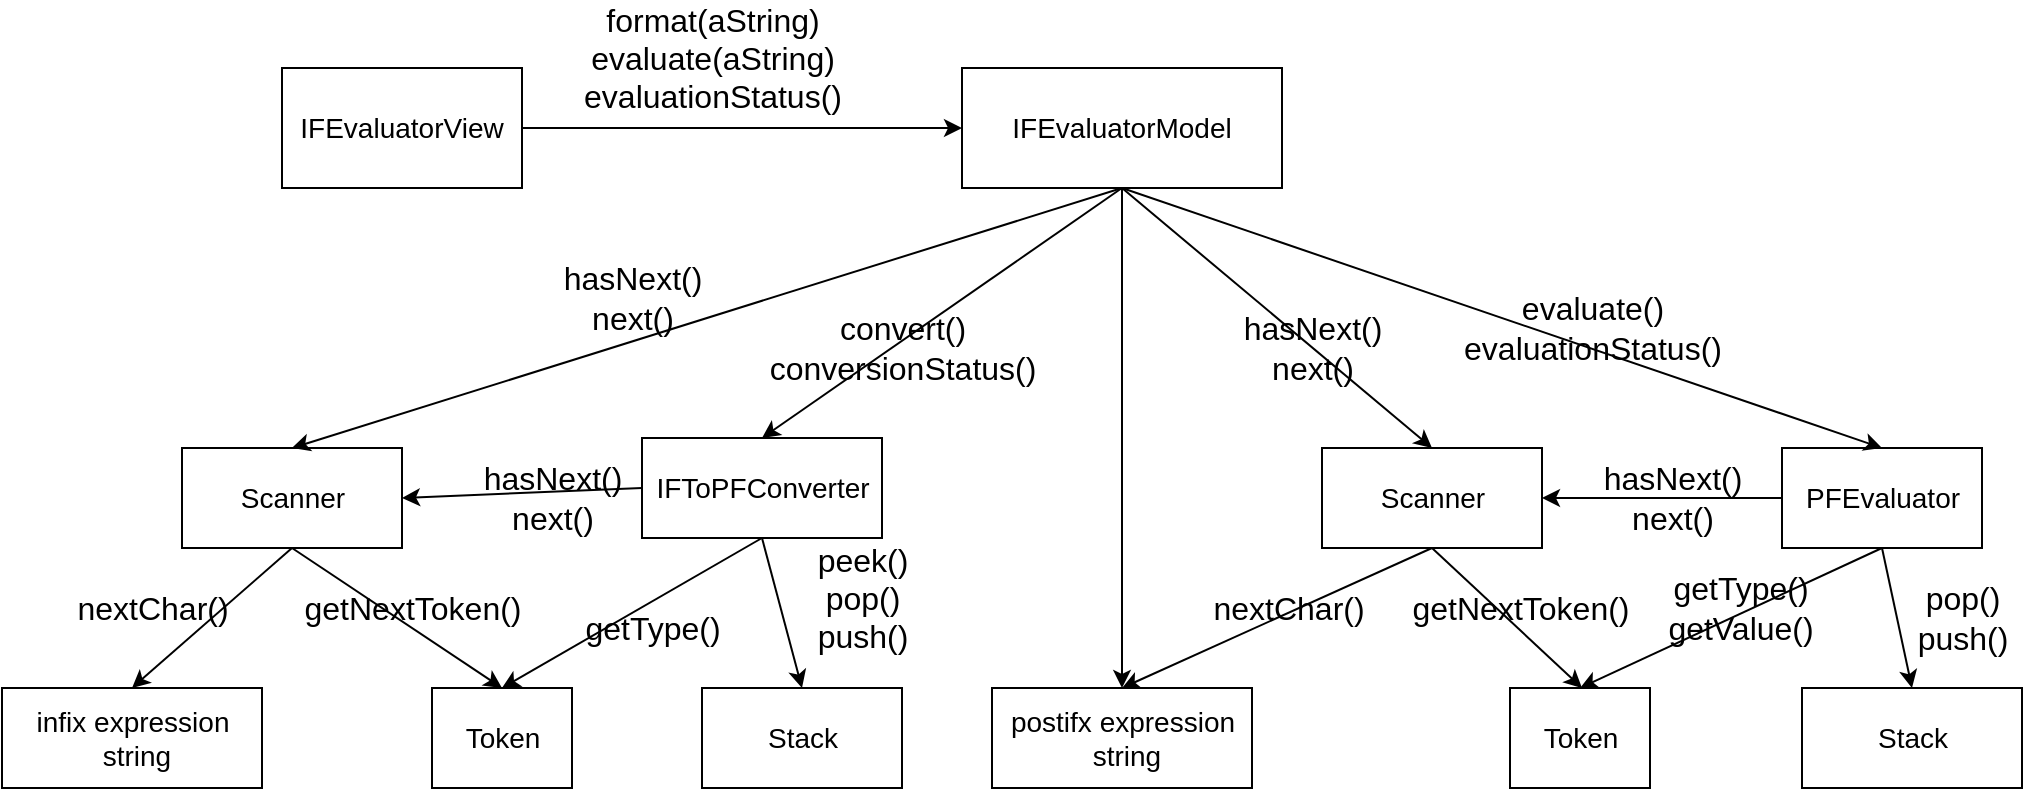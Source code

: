 <mxfile version="14.5.1" type="device"><diagram id="C5RBs43oDa-KdzZeNtuy" name="Page-1"><mxGraphModel dx="2177" dy="816" grid="1" gridSize="10" guides="1" tooltips="1" connect="1" arrows="1" fold="1" page="1" pageScale="1" pageWidth="827" pageHeight="1169" math="0" shadow="0"><root><mxCell id="WIyWlLk6GJQsqaUBKTNV-0"/><mxCell id="WIyWlLk6GJQsqaUBKTNV-1" parent="WIyWlLk6GJQsqaUBKTNV-0"/><mxCell id="6GLfcXJsgERYWWh4T6NH-59" value="&lt;font style=&quot;font-size: 16px;&quot;&gt;hasNext()&lt;br&gt;next()&lt;br&gt;&lt;/font&gt;" style="text;html=1;align=center;verticalAlign=middle;resizable=0;points=[];autosize=1;strokeColor=none;fillColor=none;" parent="WIyWlLk6GJQsqaUBKTNV-1" vertex="1"><mxGeometry x="-110" y="365" width="90" height="40" as="geometry"/></mxCell><mxCell id="6GLfcXJsgERYWWh4T6NH-0" value="&lt;font style=&quot;font-size: 14px;&quot;&gt;IFToPFConverter&lt;/font&gt;" style="html=1;" parent="WIyWlLk6GJQsqaUBKTNV-1" vertex="1"><mxGeometry x="-20" y="355" width="120" height="50" as="geometry"/></mxCell><mxCell id="6GLfcXJsgERYWWh4T6NH-1" value="&lt;font style=&quot;font-size: 14px;&quot;&gt;Scanner&lt;/font&gt;" style="html=1;" parent="WIyWlLk6GJQsqaUBKTNV-1" vertex="1"><mxGeometry x="-250" y="360" width="110" height="50" as="geometry"/></mxCell><mxCell id="6GLfcXJsgERYWWh4T6NH-2" value="&lt;font style=&quot;font-size: 14px;&quot;&gt;PFEvaluator&lt;/font&gt;" style="html=1;" parent="WIyWlLk6GJQsqaUBKTNV-1" vertex="1"><mxGeometry x="550" y="360" width="100" height="50" as="geometry"/></mxCell><mxCell id="6GLfcXJsgERYWWh4T6NH-3" value="&lt;font style=&quot;font-size: 14px;&quot;&gt;IFEvaluatorModel&lt;/font&gt;" style="rounded=0;whiteSpace=wrap;html=1;" parent="WIyWlLk6GJQsqaUBKTNV-1" vertex="1"><mxGeometry x="140" y="170" width="160" height="60" as="geometry"/></mxCell><mxCell id="6GLfcXJsgERYWWh4T6NH-4" value="&lt;font style=&quot;font-size: 14px;&quot;&gt;IFEvaluatorView&lt;/font&gt;" style="rounded=0;whiteSpace=wrap;html=1;" parent="WIyWlLk6GJQsqaUBKTNV-1" vertex="1"><mxGeometry x="-200" y="170" width="120" height="60" as="geometry"/></mxCell><mxCell id="6GLfcXJsgERYWWh4T6NH-7" value="postifx expression&lt;br&gt;&amp;nbsp;string" style="html=1;fontSize=14;" parent="WIyWlLk6GJQsqaUBKTNV-1" vertex="1"><mxGeometry x="155" y="480" width="130" height="50" as="geometry"/></mxCell><mxCell id="6GLfcXJsgERYWWh4T6NH-8" value="infix expression&lt;br&gt;&amp;nbsp;string" style="html=1;fontSize=14;" parent="WIyWlLk6GJQsqaUBKTNV-1" vertex="1"><mxGeometry x="-340" y="480" width="130" height="50" as="geometry"/></mxCell><mxCell id="6GLfcXJsgERYWWh4T6NH-9" value="Token" style="html=1;fontSize=14;" parent="WIyWlLk6GJQsqaUBKTNV-1" vertex="1"><mxGeometry x="-125" y="480" width="70" height="50" as="geometry"/></mxCell><mxCell id="6GLfcXJsgERYWWh4T6NH-10" value="&lt;font style=&quot;font-size: 14px;&quot;&gt;Scanner&lt;/font&gt;" style="html=1;" parent="WIyWlLk6GJQsqaUBKTNV-1" vertex="1"><mxGeometry x="320" y="360" width="110" height="50" as="geometry"/></mxCell><mxCell id="6GLfcXJsgERYWWh4T6NH-11" value="Token" style="html=1;fontSize=14;" parent="WIyWlLk6GJQsqaUBKTNV-1" vertex="1"><mxGeometry x="414" y="480" width="70" height="50" as="geometry"/></mxCell><mxCell id="6GLfcXJsgERYWWh4T6NH-12" value="&lt;font style=&quot;font-size: 14px;&quot;&gt;Stack&lt;/font&gt;" style="html=1;" parent="WIyWlLk6GJQsqaUBKTNV-1" vertex="1"><mxGeometry x="10" y="480" width="100" height="50" as="geometry"/></mxCell><mxCell id="6GLfcXJsgERYWWh4T6NH-13" value="&lt;font style=&quot;font-size: 14px;&quot;&gt;Stack&lt;/font&gt;" style="html=1;" parent="WIyWlLk6GJQsqaUBKTNV-1" vertex="1"><mxGeometry x="560" y="480" width="110" height="50" as="geometry"/></mxCell><mxCell id="6GLfcXJsgERYWWh4T6NH-26" style="edgeStyle=orthogonalEdgeStyle;rounded=0;orthogonalLoop=1;jettySize=auto;html=1;exitX=0.5;exitY=1;exitDx=0;exitDy=0;fontSize=16;" parent="WIyWlLk6GJQsqaUBKTNV-1" source="6GLfcXJsgERYWWh4T6NH-7" target="6GLfcXJsgERYWWh4T6NH-7" edge="1"><mxGeometry relative="1" as="geometry"/></mxCell><mxCell id="6GLfcXJsgERYWWh4T6NH-45" value="&lt;font style=&quot;font-size: 16px;&quot;&gt;format(aString)&lt;br&gt;evaluate(aString)&lt;br&gt;evaluationStatus()&lt;br&gt;&lt;/font&gt;" style="text;html=1;align=center;verticalAlign=middle;resizable=0;points=[];autosize=1;strokeColor=none;fillColor=none;" parent="WIyWlLk6GJQsqaUBKTNV-1" vertex="1"><mxGeometry x="-60" y="140" width="150" height="50" as="geometry"/></mxCell><mxCell id="6GLfcXJsgERYWWh4T6NH-46" value="" style="endArrow=classic;html=1;rounded=0;fontSize=16;exitX=1;exitY=0.5;exitDx=0;exitDy=0;" parent="WIyWlLk6GJQsqaUBKTNV-1" source="6GLfcXJsgERYWWh4T6NH-4" target="6GLfcXJsgERYWWh4T6NH-3" edge="1"><mxGeometry width="50" height="50" relative="1" as="geometry"><mxPoint x="140" y="320" as="sourcePoint"/><mxPoint x="190" y="270" as="targetPoint"/></mxGeometry></mxCell><mxCell id="6GLfcXJsgERYWWh4T6NH-47" value="&lt;font style=&quot;font-size: 16px;&quot;&gt;hasNext()&lt;br&gt;next()&lt;br&gt;&lt;/font&gt;" style="text;html=1;align=center;verticalAlign=middle;resizable=0;points=[];autosize=1;strokeColor=none;fillColor=none;" parent="WIyWlLk6GJQsqaUBKTNV-1" vertex="1"><mxGeometry x="-70" y="265" width="90" height="40" as="geometry"/></mxCell><mxCell id="6GLfcXJsgERYWWh4T6NH-49" value="" style="endArrow=classic;html=1;rounded=0;fontSize=16;entryX=0.5;entryY=0;entryDx=0;entryDy=0;" parent="WIyWlLk6GJQsqaUBKTNV-1" target="6GLfcXJsgERYWWh4T6NH-1" edge="1"><mxGeometry width="50" height="50" relative="1" as="geometry"><mxPoint x="220" y="230" as="sourcePoint"/><mxPoint x="190" y="280" as="targetPoint"/></mxGeometry></mxCell><mxCell id="6GLfcXJsgERYWWh4T6NH-50" value="&lt;font style=&quot;font-size: 16px;&quot;&gt;convert()&lt;br&gt;conversionStatus()&lt;br&gt;&lt;/font&gt;" style="text;html=1;align=center;verticalAlign=middle;resizable=0;points=[];autosize=1;strokeColor=none;fillColor=none;" parent="WIyWlLk6GJQsqaUBKTNV-1" vertex="1"><mxGeometry x="35" y="290" width="150" height="40" as="geometry"/></mxCell><mxCell id="6GLfcXJsgERYWWh4T6NH-52" value="&lt;font style=&quot;font-size: 16px;&quot;&gt;hasNext()&lt;br&gt;next()&lt;br&gt;&lt;/font&gt;" style="text;html=1;align=center;verticalAlign=middle;resizable=0;points=[];autosize=1;strokeColor=none;fillColor=none;" parent="WIyWlLk6GJQsqaUBKTNV-1" vertex="1"><mxGeometry x="270" y="290" width="90" height="40" as="geometry"/></mxCell><mxCell id="6GLfcXJsgERYWWh4T6NH-53" value="&lt;font style=&quot;font-size: 16px;&quot;&gt;evaluate()&lt;br&gt;evaluationStatus()&lt;br&gt;&lt;/font&gt;" style="text;html=1;align=center;verticalAlign=middle;resizable=0;points=[];autosize=1;strokeColor=none;fillColor=none;" parent="WIyWlLk6GJQsqaUBKTNV-1" vertex="1"><mxGeometry x="380" y="280" width="150" height="40" as="geometry"/></mxCell><mxCell id="6GLfcXJsgERYWWh4T6NH-54" value="" style="endArrow=classic;html=1;rounded=0;fontSize=16;entryX=0.5;entryY=0;entryDx=0;entryDy=0;" parent="WIyWlLk6GJQsqaUBKTNV-1" target="6GLfcXJsgERYWWh4T6NH-0" edge="1"><mxGeometry width="50" height="50" relative="1" as="geometry"><mxPoint x="220" y="230" as="sourcePoint"/><mxPoint x="190" y="290" as="targetPoint"/></mxGeometry></mxCell><mxCell id="6GLfcXJsgERYWWh4T6NH-55" value="" style="endArrow=classic;html=1;rounded=0;fontSize=16;entryX=0.5;entryY=0;entryDx=0;entryDy=0;" parent="WIyWlLk6GJQsqaUBKTNV-1" target="6GLfcXJsgERYWWh4T6NH-7" edge="1"><mxGeometry width="50" height="50" relative="1" as="geometry"><mxPoint x="220" y="230" as="sourcePoint"/><mxPoint x="70" y="370" as="targetPoint"/></mxGeometry></mxCell><mxCell id="6GLfcXJsgERYWWh4T6NH-56" value="" style="endArrow=classic;html=1;rounded=0;fontSize=16;entryX=0.5;entryY=0;entryDx=0;entryDy=0;" parent="WIyWlLk6GJQsqaUBKTNV-1" target="6GLfcXJsgERYWWh4T6NH-10" edge="1"><mxGeometry width="50" height="50" relative="1" as="geometry"><mxPoint x="220" y="230" as="sourcePoint"/><mxPoint x="230" y="490" as="targetPoint"/></mxGeometry></mxCell><mxCell id="6GLfcXJsgERYWWh4T6NH-57" value="" style="endArrow=classic;html=1;rounded=0;fontSize=16;entryX=0.5;entryY=0;entryDx=0;entryDy=0;exitX=0.5;exitY=1;exitDx=0;exitDy=0;" parent="WIyWlLk6GJQsqaUBKTNV-1" source="6GLfcXJsgERYWWh4T6NH-3" target="6GLfcXJsgERYWWh4T6NH-2" edge="1"><mxGeometry width="50" height="50" relative="1" as="geometry"><mxPoint x="240" y="250" as="sourcePoint"/><mxPoint x="240" y="500" as="targetPoint"/></mxGeometry></mxCell><mxCell id="6GLfcXJsgERYWWh4T6NH-61" value="" style="endArrow=classic;html=1;rounded=0;fontSize=16;entryX=1;entryY=0.5;entryDx=0;entryDy=0;exitX=0;exitY=0.5;exitDx=0;exitDy=0;" parent="WIyWlLk6GJQsqaUBKTNV-1" source="6GLfcXJsgERYWWh4T6NH-0" target="6GLfcXJsgERYWWh4T6NH-1" edge="1"><mxGeometry width="50" height="50" relative="1" as="geometry"><mxPoint x="140" y="340" as="sourcePoint"/><mxPoint x="190" y="290" as="targetPoint"/></mxGeometry></mxCell><mxCell id="6GLfcXJsgERYWWh4T6NH-62" value="" style="endArrow=classic;html=1;rounded=0;fontSize=16;entryX=1;entryY=0.5;entryDx=0;entryDy=0;exitX=0;exitY=0.5;exitDx=0;exitDy=0;" parent="WIyWlLk6GJQsqaUBKTNV-1" source="6GLfcXJsgERYWWh4T6NH-2" target="6GLfcXJsgERYWWh4T6NH-10" edge="1"><mxGeometry width="50" height="50" relative="1" as="geometry"><mxPoint x="140" y="340" as="sourcePoint"/><mxPoint x="190" y="290" as="targetPoint"/></mxGeometry></mxCell><mxCell id="6GLfcXJsgERYWWh4T6NH-63" value="&lt;font style=&quot;font-size: 16px;&quot;&gt;hasNext()&lt;br&gt;next()&lt;br&gt;&lt;/font&gt;" style="text;html=1;align=center;verticalAlign=middle;resizable=0;points=[];autosize=1;strokeColor=none;fillColor=none;" parent="WIyWlLk6GJQsqaUBKTNV-1" vertex="1"><mxGeometry x="450" y="365" width="90" height="40" as="geometry"/></mxCell><mxCell id="6GLfcXJsgERYWWh4T6NH-64" value="&lt;font style=&quot;font-size: 16px;&quot;&gt;nextChar()&lt;br&gt;&lt;/font&gt;" style="text;html=1;align=center;verticalAlign=middle;resizable=0;points=[];autosize=1;strokeColor=none;fillColor=none;" parent="WIyWlLk6GJQsqaUBKTNV-1" vertex="1"><mxGeometry x="-310" y="430" width="90" height="20" as="geometry"/></mxCell><mxCell id="6GLfcXJsgERYWWh4T6NH-65" value="" style="endArrow=classic;html=1;rounded=0;fontSize=16;entryX=0.5;entryY=0;entryDx=0;entryDy=0;exitX=0.5;exitY=1;exitDx=0;exitDy=0;" parent="WIyWlLk6GJQsqaUBKTNV-1" source="6GLfcXJsgERYWWh4T6NH-1" target="6GLfcXJsgERYWWh4T6NH-8" edge="1"><mxGeometry width="50" height="50" relative="1" as="geometry"><mxPoint x="140" y="350" as="sourcePoint"/><mxPoint x="190" y="300" as="targetPoint"/></mxGeometry></mxCell><mxCell id="6GLfcXJsgERYWWh4T6NH-66" value="&lt;font style=&quot;&quot;&gt;&lt;span style=&quot;font-size: 16px;&quot;&gt;getNextToken()&lt;/span&gt;&lt;br&gt;&lt;/font&gt;" style="text;html=1;align=center;verticalAlign=middle;resizable=0;points=[];autosize=1;strokeColor=none;fillColor=none;" parent="WIyWlLk6GJQsqaUBKTNV-1" vertex="1"><mxGeometry x="-200" y="430" width="130" height="20" as="geometry"/></mxCell><mxCell id="6GLfcXJsgERYWWh4T6NH-67" value="" style="endArrow=classic;html=1;rounded=0;fontSize=16;entryX=0.5;entryY=0;entryDx=0;entryDy=0;exitX=0.5;exitY=1;exitDx=0;exitDy=0;" parent="WIyWlLk6GJQsqaUBKTNV-1" source="6GLfcXJsgERYWWh4T6NH-1" target="6GLfcXJsgERYWWh4T6NH-9" edge="1"><mxGeometry width="50" height="50" relative="1" as="geometry"><mxPoint x="140" y="360" as="sourcePoint"/><mxPoint x="190" y="310" as="targetPoint"/></mxGeometry></mxCell><mxCell id="6GLfcXJsgERYWWh4T6NH-68" value="" style="endArrow=classic;html=1;rounded=0;fontSize=16;exitX=0.5;exitY=1;exitDx=0;exitDy=0;" parent="WIyWlLk6GJQsqaUBKTNV-1" source="6GLfcXJsgERYWWh4T6NH-0" edge="1"><mxGeometry width="50" height="50" relative="1" as="geometry"><mxPoint x="60" y="410" as="sourcePoint"/><mxPoint x="-90" y="480" as="targetPoint"/></mxGeometry></mxCell><mxCell id="6GLfcXJsgERYWWh4T6NH-69" value="&lt;font style=&quot;font-size: 16px;&quot;&gt;getType()&lt;br&gt;&lt;/font&gt;" style="text;html=1;align=center;verticalAlign=middle;resizable=0;points=[];autosize=1;strokeColor=none;fillColor=none;" parent="WIyWlLk6GJQsqaUBKTNV-1" vertex="1"><mxGeometry x="-60" y="440" width="90" height="20" as="geometry"/></mxCell><mxCell id="6GLfcXJsgERYWWh4T6NH-70" value="" style="endArrow=classic;html=1;rounded=0;fontSize=16;entryX=0.5;entryY=0;entryDx=0;entryDy=0;exitX=0.5;exitY=1;exitDx=0;exitDy=0;" parent="WIyWlLk6GJQsqaUBKTNV-1" source="6GLfcXJsgERYWWh4T6NH-0" target="6GLfcXJsgERYWWh4T6NH-12" edge="1"><mxGeometry width="50" height="50" relative="1" as="geometry"><mxPoint x="40" y="410" as="sourcePoint"/><mxPoint x="130" y="320" as="targetPoint"/></mxGeometry></mxCell><mxCell id="6GLfcXJsgERYWWh4T6NH-71" value="&lt;font style=&quot;font-size: 16px;&quot;&gt;peek()&lt;br&gt;pop()&lt;br&gt;push()&lt;br&gt;&lt;/font&gt;" style="text;html=1;align=center;verticalAlign=middle;resizable=0;points=[];autosize=1;strokeColor=none;fillColor=none;" parent="WIyWlLk6GJQsqaUBKTNV-1" vertex="1"><mxGeometry x="60" y="410" width="60" height="50" as="geometry"/></mxCell><mxCell id="6GLfcXJsgERYWWh4T6NH-72" value="&lt;font style=&quot;font-size: 16px;&quot;&gt;nextChar()&lt;br&gt;&lt;/font&gt;" style="text;html=1;align=center;verticalAlign=middle;resizable=0;points=[];autosize=1;strokeColor=none;fillColor=none;" parent="WIyWlLk6GJQsqaUBKTNV-1" vertex="1"><mxGeometry x="257.5" y="430" width="90" height="20" as="geometry"/></mxCell><mxCell id="6GLfcXJsgERYWWh4T6NH-73" value="" style="endArrow=classic;html=1;rounded=0;fontSize=16;exitX=0.5;exitY=1;exitDx=0;exitDy=0;" parent="WIyWlLk6GJQsqaUBKTNV-1" source="6GLfcXJsgERYWWh4T6NH-10" edge="1"><mxGeometry width="50" height="50" relative="1" as="geometry"><mxPoint x="380" y="410" as="sourcePoint"/><mxPoint x="220" y="480" as="targetPoint"/></mxGeometry></mxCell><mxCell id="6GLfcXJsgERYWWh4T6NH-74" value="&lt;font style=&quot;&quot;&gt;&lt;span style=&quot;font-size: 16px;&quot;&gt;getNextToken()&lt;/span&gt;&lt;br&gt;&lt;/font&gt;" style="text;html=1;align=center;verticalAlign=middle;resizable=0;points=[];autosize=1;strokeColor=none;fillColor=none;" parent="WIyWlLk6GJQsqaUBKTNV-1" vertex="1"><mxGeometry x="354" y="430" width="130" height="20" as="geometry"/></mxCell><mxCell id="6GLfcXJsgERYWWh4T6NH-75" value="" style="endArrow=classic;html=1;rounded=0;fontSize=16;exitX=0.5;exitY=1;exitDx=0;exitDy=0;" parent="WIyWlLk6GJQsqaUBKTNV-1" source="6GLfcXJsgERYWWh4T6NH-10" edge="1"><mxGeometry width="50" height="50" relative="1" as="geometry"><mxPoint x="375" y="415" as="sourcePoint"/><mxPoint x="450" y="480" as="targetPoint"/></mxGeometry></mxCell><mxCell id="6GLfcXJsgERYWWh4T6NH-77" value="&lt;font style=&quot;font-size: 16px;&quot;&gt;getType()&lt;br&gt;getValue()&lt;br&gt;&lt;/font&gt;" style="text;html=1;align=center;verticalAlign=middle;resizable=0;points=[];autosize=1;strokeColor=none;fillColor=none;" parent="WIyWlLk6GJQsqaUBKTNV-1" vertex="1"><mxGeometry x="484" y="420" width="90" height="40" as="geometry"/></mxCell><mxCell id="6GLfcXJsgERYWWh4T6NH-78" value="" style="endArrow=classic;html=1;rounded=0;fontSize=16;exitX=0.5;exitY=1;exitDx=0;exitDy=0;entryX=0.5;entryY=0;entryDx=0;entryDy=0;" parent="WIyWlLk6GJQsqaUBKTNV-1" source="6GLfcXJsgERYWWh4T6NH-2" target="6GLfcXJsgERYWWh4T6NH-11" edge="1"><mxGeometry width="50" height="50" relative="1" as="geometry"><mxPoint x="200" y="360" as="sourcePoint"/><mxPoint x="250" y="310" as="targetPoint"/></mxGeometry></mxCell><mxCell id="6GLfcXJsgERYWWh4T6NH-79" value="&lt;font style=&quot;font-size: 16px;&quot;&gt;pop()&lt;br&gt;push()&lt;br&gt;&lt;/font&gt;" style="text;html=1;align=center;verticalAlign=middle;resizable=0;points=[];autosize=1;strokeColor=none;fillColor=none;" parent="WIyWlLk6GJQsqaUBKTNV-1" vertex="1"><mxGeometry x="610" y="425" width="60" height="40" as="geometry"/></mxCell><mxCell id="6GLfcXJsgERYWWh4T6NH-80" value="" style="endArrow=classic;html=1;rounded=0;fontSize=16;entryX=0.5;entryY=0;entryDx=0;entryDy=0;" parent="WIyWlLk6GJQsqaUBKTNV-1" target="6GLfcXJsgERYWWh4T6NH-13" edge="1"><mxGeometry width="50" height="50" relative="1" as="geometry"><mxPoint x="600" y="410" as="sourcePoint"/><mxPoint x="250" y="310" as="targetPoint"/></mxGeometry></mxCell></root></mxGraphModel></diagram></mxfile>